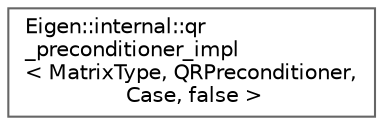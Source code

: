 digraph "类继承关系图"
{
 // LATEX_PDF_SIZE
  bgcolor="transparent";
  edge [fontname=Helvetica,fontsize=10,labelfontname=Helvetica,labelfontsize=10];
  node [fontname=Helvetica,fontsize=10,shape=box,height=0.2,width=0.4];
  rankdir="LR";
  Node0 [id="Node000000",label="Eigen::internal::qr\l_preconditioner_impl\l\< MatrixType, QRPreconditioner,\l Case, false \>",height=0.2,width=0.4,color="grey40", fillcolor="white", style="filled",URL="$class_eigen_1_1internal_1_1qr__preconditioner__impl_3_01_matrix_type_00_01_q_r_preconditioner_00_01_case_00_01false_01_4.html",tooltip=" "];
}
